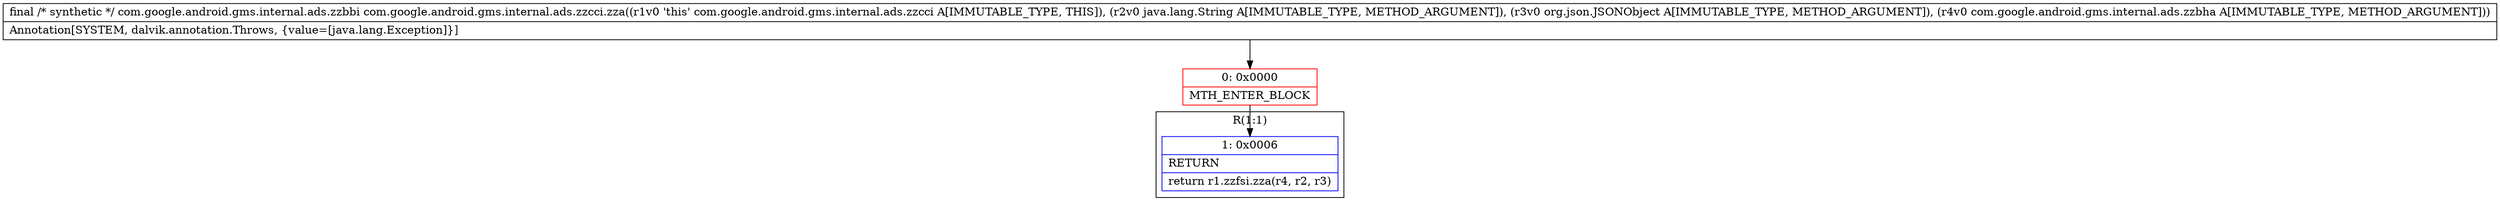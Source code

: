 digraph "CFG forcom.google.android.gms.internal.ads.zzcci.zza(Ljava\/lang\/String;Lorg\/json\/JSONObject;Lcom\/google\/android\/gms\/internal\/ads\/zzbha;)Lcom\/google\/android\/gms\/internal\/ads\/zzbbi;" {
subgraph cluster_Region_593977328 {
label = "R(1:1)";
node [shape=record,color=blue];
Node_1 [shape=record,label="{1\:\ 0x0006|RETURN\l|return r1.zzfsi.zza(r4, r2, r3)\l}"];
}
Node_0 [shape=record,color=red,label="{0\:\ 0x0000|MTH_ENTER_BLOCK\l}"];
MethodNode[shape=record,label="{final \/* synthetic *\/ com.google.android.gms.internal.ads.zzbbi com.google.android.gms.internal.ads.zzcci.zza((r1v0 'this' com.google.android.gms.internal.ads.zzcci A[IMMUTABLE_TYPE, THIS]), (r2v0 java.lang.String A[IMMUTABLE_TYPE, METHOD_ARGUMENT]), (r3v0 org.json.JSONObject A[IMMUTABLE_TYPE, METHOD_ARGUMENT]), (r4v0 com.google.android.gms.internal.ads.zzbha A[IMMUTABLE_TYPE, METHOD_ARGUMENT]))  | Annotation[SYSTEM, dalvik.annotation.Throws, \{value=[java.lang.Exception]\}]\l}"];
MethodNode -> Node_0;
Node_0 -> Node_1;
}


